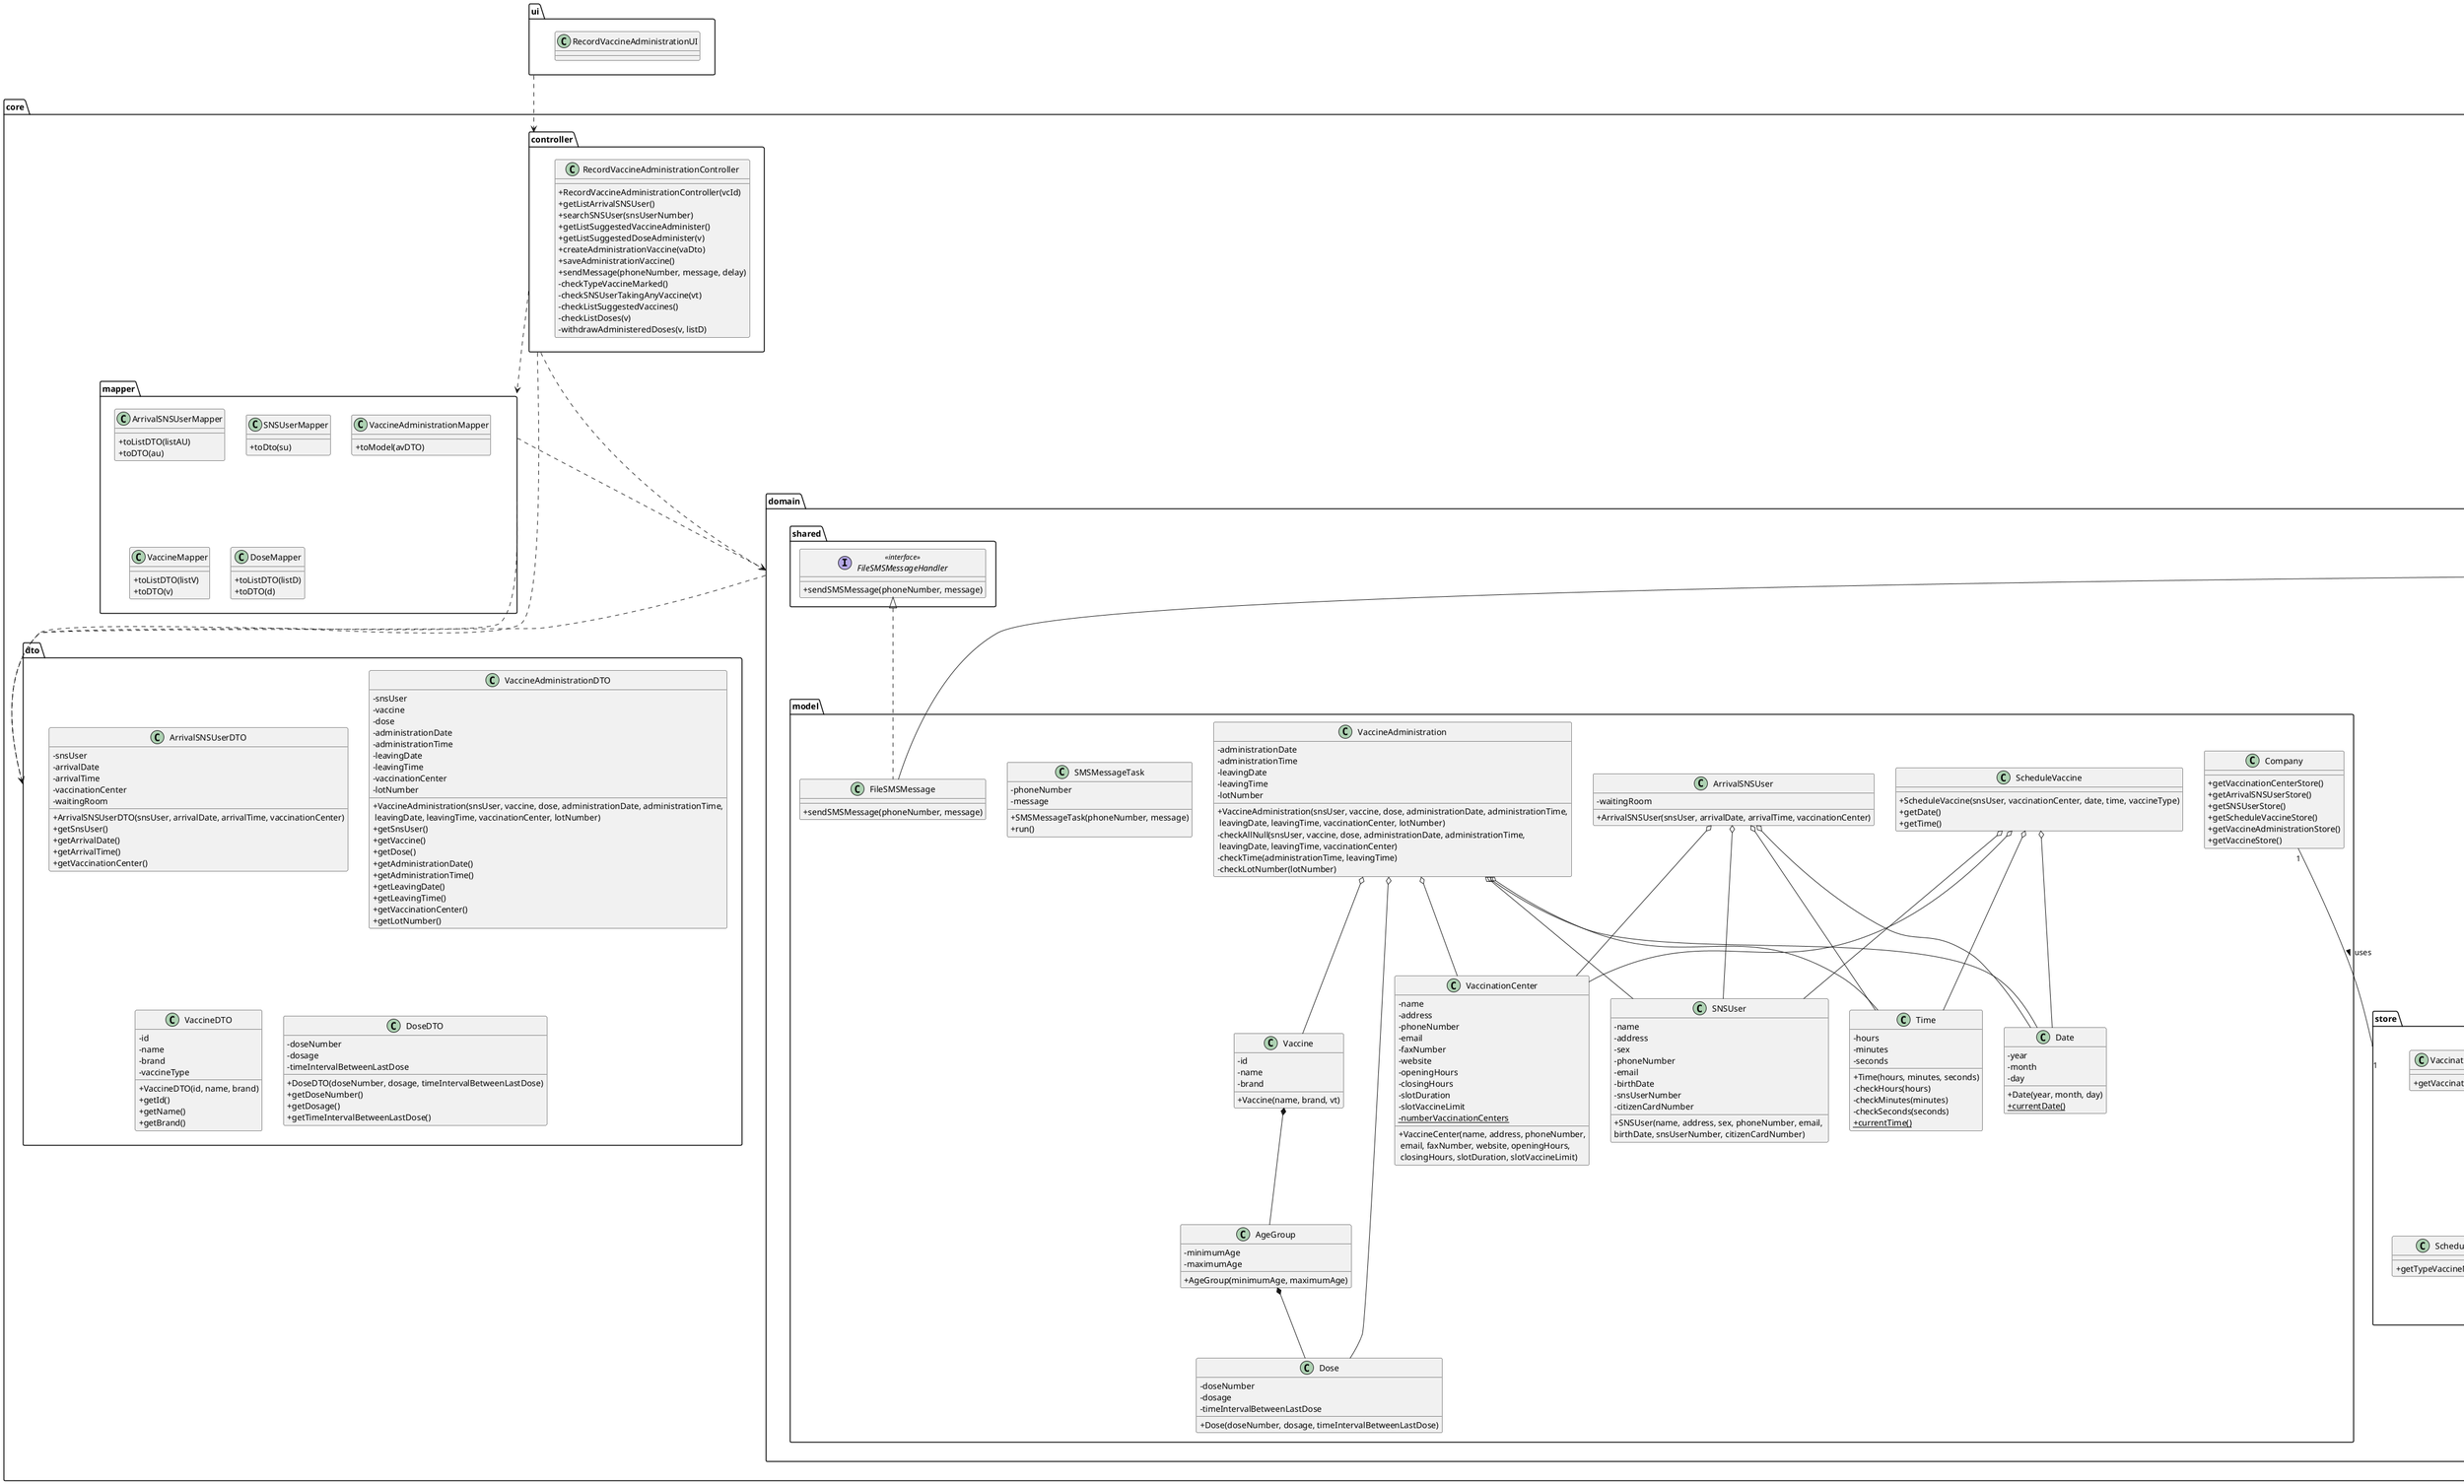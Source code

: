 @startuml
skinparam classAttributeIconSize 0
'left to right direction

package core {
    package domain {
        package model {
            class Company {
                +getVaccinationCenterStore()
                +getArrivalSNSUserStore()
                +getSNSUserStore()
                +getScheduleVaccineStore()
                +getVaccineAdministrationStore()
                +getVaccineStore()
            }

            class ArrivalSNSUser {
                -waitingRoom
                +ArrivalSNSUser(snsUser, arrivalDate, arrivalTime, vaccinationCenter)
            }

            class SNSUser {
                -name
                -address
                -sex
                -phoneNumber
                -email
                -birthDate
                -snsUserNumber
                -citizenCardNumber
                +SNSUser(name, address, sex, phoneNumber, email, \nbirthDate, snsUserNumber, citizenCardNumber)
            }

            class VaccinationCenter {
                -name
                -address
                -phoneNumber
                -email
                -faxNumber
                -website
                -openingHours
                -closingHours
                -slotDuration
                -slotVaccineLimit
                {static} -numberVaccinationCenters
                +VaccineCenter(name, address, phoneNumber,\n email, faxNumber, website, openingHours,\n closingHours, slotDuration, slotVaccineLimit)
            }

            class Date {
                -year
                -month
                -day
                +Date(year, month, day)
                {static} +currentDate()
            }

            class Time {
                -hours
                -minutes
                -seconds
                +Time(hours, minutes, seconds)
                -checkHours(hours)
                -checkMinutes(minutes)
                -checkSeconds(seconds)
                {static} +currentTime()
            }


            class ScheduleVaccine {
                +ScheduleVaccine(snsUser, vaccinationCenter, date, time, vaccineType)
                +getDate()
                +getTime()
            }

            class VaccineAdministration {
                -administrationDate
                -administrationTime
                -leavingDate
                -leavingTime
                -lotNumber
                +VaccineAdministration(snsUser, vaccine, dose, administrationDate, administrationTime,\n leavingDate, leavingTime, vaccinationCenter, lotNumber)
                -checkAllNull(snsUser, vaccine, dose, administrationDate, administrationTime,\n leavingDate, leavingTime, vaccinationCenter)
                -checkTime(administrationTime, leavingTime)
                -checkLotNumber(lotNumber)
            }

            class Vaccine {
                -id
                -name
                -brand
                +Vaccine(name, brand, vt)
            }

            class AgeGroup {
                -minimumAge
                -maximumAge
                +AgeGroup(minimumAge, maximumAge)
            }

            class Dose {
                -doseNumber
                -dosage
                -timeIntervalBetweenLastDose
                +Dose(doseNumber, dosage, timeIntervalBetweenLastDose)
            }

            class SMSMessageTask {
                -phoneNumber
                -message
                +SMSMessageTask(phoneNumber, message)
                +run()
            }

            class FileSMSMessage {
                +sendSMSMessage(phoneNumber, message)
            }
        }

        package shared {
            interface FileSMSMessageHandler <<interface>> {
                +sendSMSMessage(phoneNumber, message)
            }
        }

        package store {
            class VaccinationCenterStore {
                +getVaccinationCenter(vcId)
            }

            class ArrivalSNSUserStore {
                +getListArrivalSNSUser(vc)
                -criteriaVaccinationCenter(au, vc)
                +removeWaitingRoom(snsUser)
            }

            class SNSUserStore {
                +getSNSUser(snsUserNumber)
                +currentAge(su)
            }


            class ScheduleVaccineStore {
                +getTypeVaccineMarked(su, vc, date)
            }

            class VaccineStore {
                +getListSuggestedVaccines(vt, age)
                +getListDose(v, age)
            }

            class VaccineAdministrationStore {
                +createAdministrationVaccine(vaDto)
                +validateAdministrationVaccine(va)
                +saveAdministrationVaccine(va)
                -addAdministrationVaccine(va)
                +currentVaccine(su, vt)
                +missingDoses(su, v, listD)
                +sendMessage(phoneNumber, message, delay)
            }
        }
    }

    package mapper {
        class ArrivalSNSUserMapper {
            +toListDTO(listAU)
            +toDTO(au)
        }

        class SNSUserMapper {
            +toDto(su)
        }

        class VaccineAdministrationMapper {
            +toModel(avDTO)
        }

        class VaccineMapper {
            +toListDTO(listV)
            +toDTO(v)
        }

        class DoseMapper {
            +toListDTO(listD)
            +toDTO(d)
        }
    }

    package dto {
        class ArrivalSNSUserDTO {
            -snsUser
            -arrivalDate
            -arrivalTime
            -vaccinationCenter
            -waitingRoom
            +ArrivalSNSUserDTO(snsUser, arrivalDate, arrivalTime, vaccinationCenter)
            +getSnsUser()
            +getArrivalDate()
            +getArrivalTime()
            +getVaccinationCenter()
        }

        class VaccineAdministrationDTO {
            -snsUser
            -vaccine
            -dose
            -administrationDate
            -administrationTime
            -leavingDate
            -leavingTime
            -vaccinationCenter
            -lotNumber
            +VaccineAdministration(snsUser, vaccine, dose, administrationDate, administrationTime,\n leavingDate, leavingTime, vaccinationCenter, lotNumber)
            +getSnsUser()
            +getVaccine()
            +getDose()
            +getAdministrationDate()
            +getAdministrationTime()
            +getLeavingDate()
            +getLeavingTime()
            +getVaccinationCenter()
            +getLotNumber()
        }

        class VaccineDTO {
            -id
            -name
            -brand
            -vaccineType
            +VaccineDTO(id, name, brand)
            +getId()
            +getName()
            +getBrand()
        }

        class DoseDTO {
            -doseNumber
            -dosage
            -timeIntervalBetweenLastDose
            +DoseDTO(doseNumber, dosage, timeIntervalBetweenLastDose)
            +getDoseNumber()
            +getDosage()
            +getTimeIntervalBetweenLastDose()
        }
    }

    package controller {
        class RecordVaccineAdministrationController {
            +RecordVaccineAdministrationController(vcId)
            +getListArrivalSNSUser()
            +searchSNSUser(snsUserNumber)
            +getListSuggestedVaccineAdminister()
            +getListSuggestedDoseAdminister(v)
            +createAdministrationVaccine(vaDto)
            +saveAdministrationVaccine()
            +sendMessage(phoneNumber, message, delay)
            -checkTypeVaccineMarked()
            -checkSNSUserTakingAnyVaccine(vt)
            -checkListSuggestedVaccines()
            -checkListDoses(v)
            -withdrawAdministeredDoses(v, listD)
        }
    }
}

package ui {
    class RecordVaccineAdministrationUI {
    }
}

package java.util {
    class TimerTask {
    }
}

ArrivalSNSUser o-- SNSUser
ArrivalSNSUser o-- Date
ArrivalSNSUser o-- Time
ArrivalSNSUser o-- VaccinationCenter

ScheduleVaccine o-- SNSUser
ScheduleVaccine o-- Date
ScheduleVaccine o-- Time
ScheduleVaccine o-- VaccinationCenter

VaccineAdministration o-- SNSUser
VaccineAdministration o-- Vaccine
VaccineAdministration o-- Dose
VaccineAdministration o-- Date
VaccineAdministration o-- Time
VaccineAdministration o-- VaccinationCenter

Vaccine *-- AgeGroup
AgeGroup *-- Dose

FileSMSMessageHandler <|.. FileSMSMessage
TimerTask <|-- FileSMSMessage

ui ..> controller

controller ..> domain
controller ..> dto
controller ..> mapper

mapper ..> domain
mapper ..> dto

domain ..> dto

Company "1" -- "1" store : uses >

@enduml
